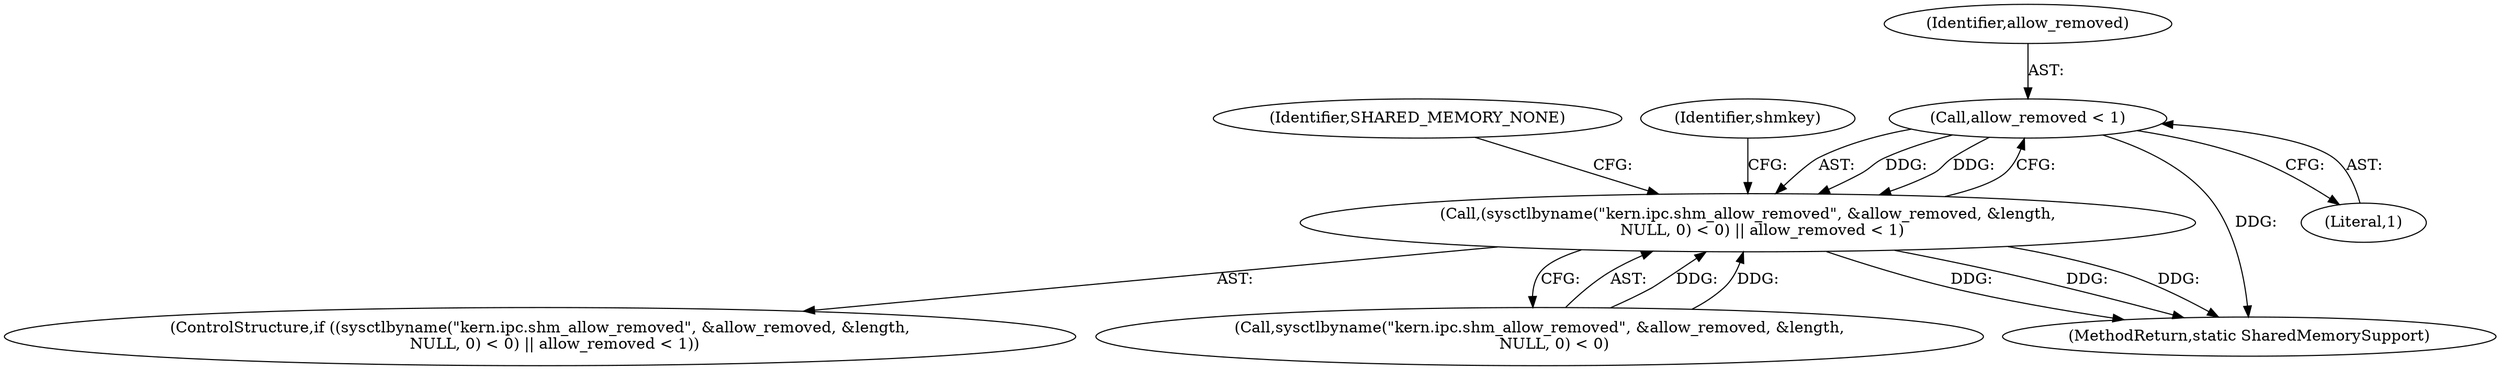 digraph "0_Chrome_0bd1a6ddb5fb23dfea3e72d60e5e8df4cf5826bc_1@API" {
"1000135" [label="(Call,allow_removed < 1)"];
"1000124" [label="(Call,(sysctlbyname(\"kern.ipc.shm_allow_removed\", &allow_removed, &length,\n      NULL, 0) < 0) || allow_removed < 1)"];
"1000140" [label="(Identifier,SHARED_MEMORY_NONE)"];
"1000123" [label="(ControlStructure,if ((sysctlbyname(\"kern.ipc.shm_allow_removed\", &allow_removed, &length,\n      NULL, 0) < 0) || allow_removed < 1))"];
"1000136" [label="(Identifier,allow_removed)"];
"1000135" [label="(Call,allow_removed < 1)"];
"1000125" [label="(Call,sysctlbyname(\"kern.ipc.shm_allow_removed\", &allow_removed, &length,\n      NULL, 0) < 0)"];
"1000251" [label="(MethodReturn,static SharedMemorySupport)"];
"1000137" [label="(Literal,1)"];
"1000124" [label="(Call,(sysctlbyname(\"kern.ipc.shm_allow_removed\", &allow_removed, &length,\n      NULL, 0) < 0) || allow_removed < 1)"];
"1000143" [label="(Identifier,shmkey)"];
"1000135" -> "1000124"  [label="AST: "];
"1000135" -> "1000137"  [label="CFG: "];
"1000136" -> "1000135"  [label="AST: "];
"1000137" -> "1000135"  [label="AST: "];
"1000124" -> "1000135"  [label="CFG: "];
"1000135" -> "1000251"  [label="DDG: "];
"1000135" -> "1000124"  [label="DDG: "];
"1000135" -> "1000124"  [label="DDG: "];
"1000124" -> "1000123"  [label="AST: "];
"1000124" -> "1000125"  [label="CFG: "];
"1000125" -> "1000124"  [label="AST: "];
"1000140" -> "1000124"  [label="CFG: "];
"1000143" -> "1000124"  [label="CFG: "];
"1000124" -> "1000251"  [label="DDG: "];
"1000124" -> "1000251"  [label="DDG: "];
"1000124" -> "1000251"  [label="DDG: "];
"1000125" -> "1000124"  [label="DDG: "];
"1000125" -> "1000124"  [label="DDG: "];
}
